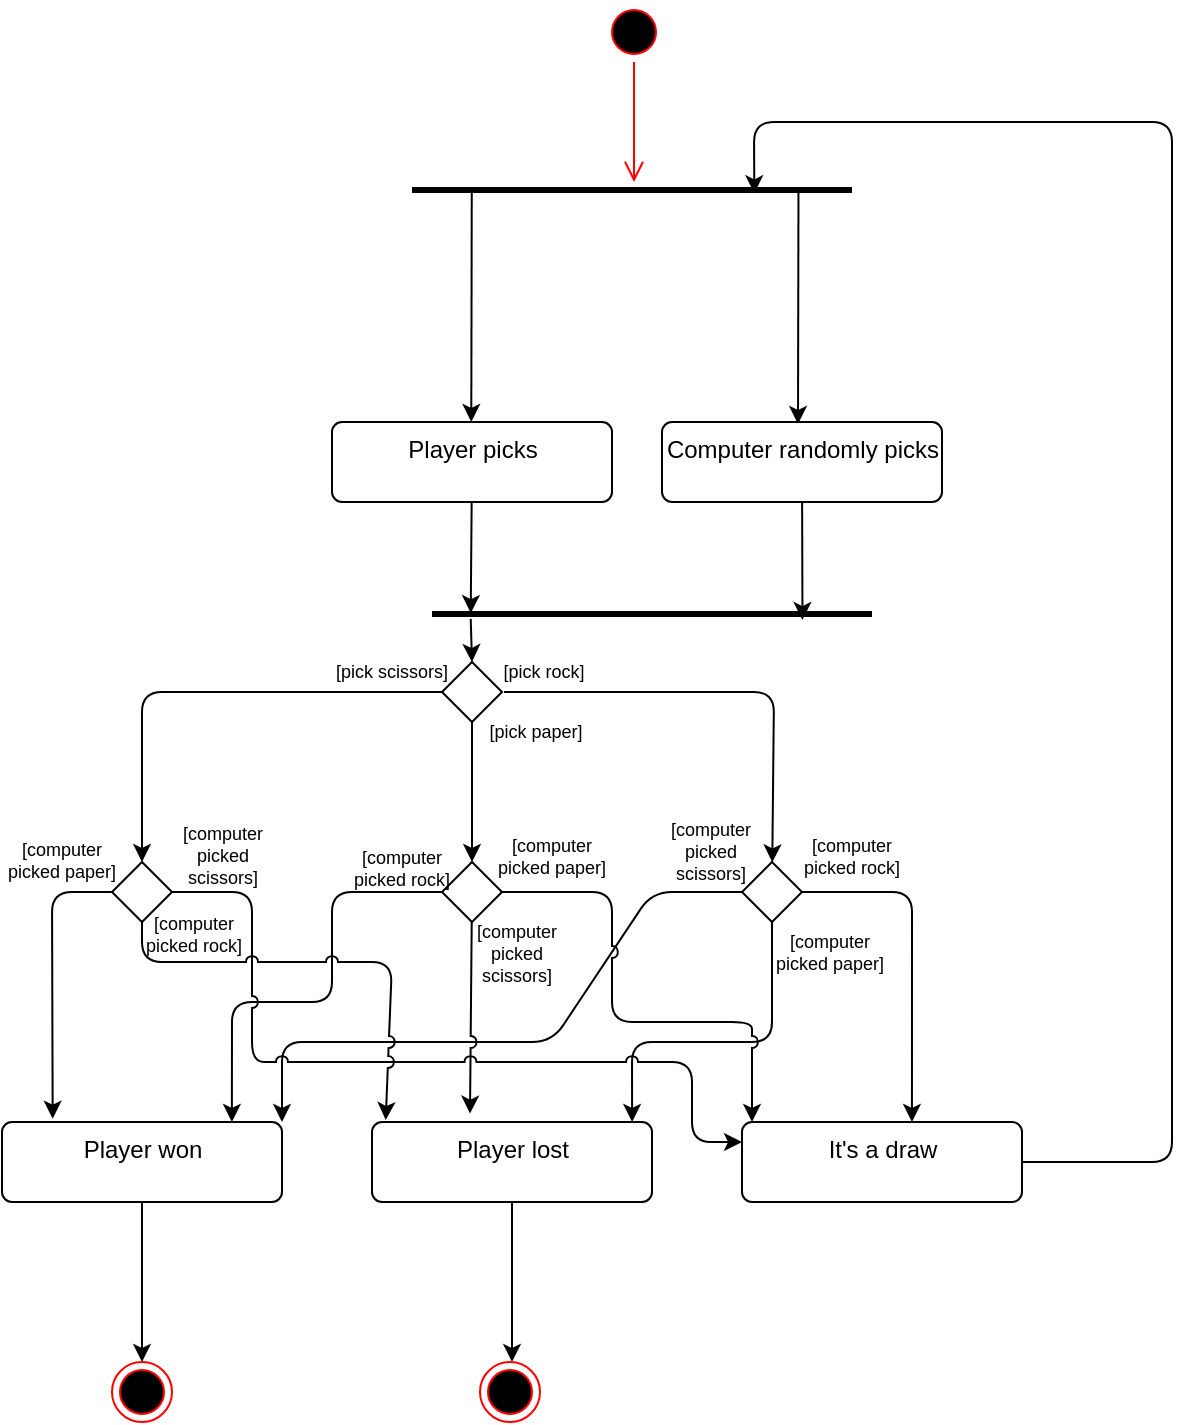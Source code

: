 <mxfile>
    <diagram id="McaMY8MhQumdVatuUqf4" name="Page-1">
        <mxGraphModel dx="911" dy="746" grid="1" gridSize="10" guides="1" tooltips="1" connect="1" arrows="1" fold="1" page="1" pageScale="1" pageWidth="850" pageHeight="1100" background="#ffffff" math="0" shadow="0">
            <root>
                <mxCell id="0"/>
                <mxCell id="1" parent="0"/>
                <mxCell id="2" value="" style="ellipse;html=1;shape=startState;fillColor=#000000;strokeColor=#ff0000;" parent="1" vertex="1">
                    <mxGeometry x="386" y="40" width="30" height="30" as="geometry"/>
                </mxCell>
                <mxCell id="3" value="" style="edgeStyle=orthogonalEdgeStyle;html=1;verticalAlign=bottom;endArrow=open;endSize=8;strokeColor=#ff0000;" parent="1" source="2" edge="1">
                    <mxGeometry relative="1" as="geometry">
                        <mxPoint x="401" y="130" as="targetPoint"/>
                    </mxGeometry>
                </mxCell>
                <mxCell id="6" style="edgeStyle=none;html=1;exitX=0.188;exitY=0.479;exitDx=0;exitDy=0;exitPerimeter=0;" parent="1" edge="1">
                    <mxGeometry relative="1" as="geometry">
                        <mxPoint x="319.64" y="250" as="targetPoint"/>
                        <mxPoint x="319.88" y="132.992" as="sourcePoint"/>
                    </mxGeometry>
                </mxCell>
                <mxCell id="4" value="" style="line;strokeWidth=3;fillColor=none;align=left;verticalAlign=middle;spacingTop=-1;spacingLeft=3;spacingRight=3;rotatable=0;labelPosition=right;points=[];portConstraint=eastwest;" parent="1" vertex="1">
                    <mxGeometry x="290" y="110" width="220" height="48" as="geometry"/>
                </mxCell>
                <mxCell id="7" style="edgeStyle=none;html=1;exitX=0.188;exitY=0.479;exitDx=0;exitDy=0;exitPerimeter=0;" parent="1" edge="1">
                    <mxGeometry relative="1" as="geometry">
                        <mxPoint x="483" y="251" as="targetPoint"/>
                        <mxPoint x="483.24" y="133.992" as="sourcePoint"/>
                    </mxGeometry>
                </mxCell>
                <mxCell id="20" style="edgeStyle=none;html=1;entryX=0.842;entryY=0.563;entryDx=0;entryDy=0;entryPerimeter=0;" edge="1" parent="1" source="9" target="19">
                    <mxGeometry relative="1" as="geometry"/>
                </mxCell>
                <mxCell id="9" value="Computer randomly picks" style="html=1;align=center;verticalAlign=top;rounded=1;absoluteArcSize=1;arcSize=10;dashed=0;" parent="1" vertex="1">
                    <mxGeometry x="415" y="250" width="140" height="40" as="geometry"/>
                </mxCell>
                <mxCell id="11" style="edgeStyle=none;html=1;entryX=0.5;entryY=0;entryDx=0;entryDy=0;" parent="1" source="10" edge="1" target="24">
                    <mxGeometry relative="1" as="geometry">
                        <mxPoint x="250" y="470" as="targetPoint"/>
                        <Array as="points">
                            <mxPoint x="155" y="385"/>
                        </Array>
                    </mxGeometry>
                </mxCell>
                <mxCell id="12" style="edgeStyle=none;html=1;" parent="1" edge="1" target="22">
                    <mxGeometry relative="1" as="geometry">
                        <mxPoint x="391" y="470" as="targetPoint"/>
                        <mxPoint x="336" y="385" as="sourcePoint"/>
                        <Array as="points">
                            <mxPoint x="471" y="385"/>
                        </Array>
                    </mxGeometry>
                </mxCell>
                <mxCell id="13" style="edgeStyle=none;html=1;" parent="1" source="10" edge="1">
                    <mxGeometry relative="1" as="geometry">
                        <mxPoint x="320" y="470" as="targetPoint"/>
                    </mxGeometry>
                </mxCell>
                <mxCell id="10" value="" style="rhombus;" parent="1" vertex="1">
                    <mxGeometry x="305" y="370" width="30" height="30" as="geometry"/>
                </mxCell>
                <mxCell id="14" value="[pick scissors]" style="text;html=1;strokeColor=none;fillColor=none;align=center;verticalAlign=middle;whiteSpace=wrap;rounded=0;fontSize=9;" parent="1" vertex="1">
                    <mxGeometry x="250" y="360" width="60" height="30" as="geometry"/>
                </mxCell>
                <mxCell id="15" value="[pick rock]" style="text;html=1;strokeColor=none;fillColor=none;align=center;verticalAlign=middle;whiteSpace=wrap;rounded=0;fontSize=9;" vertex="1" parent="1">
                    <mxGeometry x="326" y="360" width="60" height="30" as="geometry"/>
                </mxCell>
                <mxCell id="16" value="[pick paper]" style="text;html=1;strokeColor=none;fillColor=none;align=center;verticalAlign=middle;whiteSpace=wrap;rounded=0;fontSize=9;" vertex="1" parent="1">
                    <mxGeometry x="322" y="390" width="60" height="30" as="geometry"/>
                </mxCell>
                <mxCell id="21" style="edgeStyle=none;html=1;entryX=0.088;entryY=0.491;entryDx=0;entryDy=0;entryPerimeter=0;" edge="1" parent="1" source="18" target="19">
                    <mxGeometry relative="1" as="geometry"/>
                </mxCell>
                <mxCell id="18" value="Player picks" style="html=1;align=center;verticalAlign=top;rounded=1;absoluteArcSize=1;arcSize=10;dashed=0;" vertex="1" parent="1">
                    <mxGeometry x="250" y="250" width="140" height="40" as="geometry"/>
                </mxCell>
                <mxCell id="44" style="edgeStyle=none;html=1;exitX=0.088;exitY=0.551;exitDx=0;exitDy=0;exitPerimeter=0;entryX=0.5;entryY=0;entryDx=0;entryDy=0;" edge="1" parent="1" source="19" target="10">
                    <mxGeometry relative="1" as="geometry">
                        <mxPoint x="250" y="346.0" as="targetPoint"/>
                    </mxGeometry>
                </mxCell>
                <mxCell id="19" value="" style="line;strokeWidth=3;fillColor=none;align=left;verticalAlign=middle;spacingTop=-1;spacingLeft=3;spacingRight=3;rotatable=0;labelPosition=right;points=[];portConstraint=eastwest;" vertex="1" parent="1">
                    <mxGeometry x="300" y="322" width="220" height="48" as="geometry"/>
                </mxCell>
                <mxCell id="33" style="edgeStyle=none;html=1;entryX=0.607;entryY=0;entryDx=0;entryDy=0;entryPerimeter=0;" edge="1" parent="1" source="22" target="49">
                    <mxGeometry relative="1" as="geometry">
                        <mxPoint x="560" y="485" as="targetPoint"/>
                        <Array as="points">
                            <mxPoint x="540" y="485"/>
                        </Array>
                    </mxGeometry>
                </mxCell>
                <mxCell id="34" style="edgeStyle=none;html=1;entryX=1;entryY=0;entryDx=0;entryDy=0;" edge="1" parent="1" source="22" target="47">
                    <mxGeometry relative="1" as="geometry">
                        <mxPoint x="390" y="485" as="targetPoint"/>
                        <Array as="points">
                            <mxPoint x="410" y="485"/>
                            <mxPoint x="360" y="560"/>
                            <mxPoint x="225" y="560"/>
                        </Array>
                    </mxGeometry>
                </mxCell>
                <mxCell id="37" style="edgeStyle=none;html=1;entryX=0.929;entryY=0;entryDx=0;entryDy=0;entryPerimeter=0;" edge="1" parent="1" source="22" target="48">
                    <mxGeometry relative="1" as="geometry">
                        <mxPoint x="470" y="540" as="targetPoint"/>
                        <Array as="points">
                            <mxPoint x="470" y="560"/>
                            <mxPoint x="400" y="560"/>
                        </Array>
                    </mxGeometry>
                </mxCell>
                <mxCell id="22" value="" style="rhombus;whiteSpace=wrap;html=1;" vertex="1" parent="1">
                    <mxGeometry x="455" y="470" width="30" height="30" as="geometry"/>
                </mxCell>
                <mxCell id="26" style="edgeStyle=none;html=1;jumpStyle=arc;" edge="1" parent="1" source="23">
                    <mxGeometry relative="1" as="geometry">
                        <mxPoint x="460" y="600" as="targetPoint"/>
                        <Array as="points">
                            <mxPoint x="390" y="485"/>
                            <mxPoint x="390" y="550"/>
                            <mxPoint x="460" y="550"/>
                        </Array>
                    </mxGeometry>
                </mxCell>
                <mxCell id="32" style="edgeStyle=none;html=1;entryX=0.821;entryY=0;entryDx=0;entryDy=0;entryPerimeter=0;" edge="1" parent="1" source="23" target="47">
                    <mxGeometry relative="1" as="geometry">
                        <mxPoint x="220" y="485" as="targetPoint"/>
                        <Array as="points">
                            <mxPoint x="250" y="485"/>
                            <mxPoint x="250" y="540"/>
                            <mxPoint x="200" y="540"/>
                        </Array>
                    </mxGeometry>
                </mxCell>
                <mxCell id="38" style="edgeStyle=none;html=1;entryX=0.35;entryY=-0.105;entryDx=0;entryDy=0;entryPerimeter=0;jumpStyle=arc;" edge="1" parent="1" source="23" target="48">
                    <mxGeometry relative="1" as="geometry">
                        <mxPoint x="320" y="540" as="targetPoint"/>
                    </mxGeometry>
                </mxCell>
                <mxCell id="23" value="" style="rhombus;whiteSpace=wrap;html=1;" vertex="1" parent="1">
                    <mxGeometry x="305" y="470" width="30" height="30" as="geometry"/>
                </mxCell>
                <mxCell id="50" style="edgeStyle=none;jumpStyle=arc;html=1;entryX=0;entryY=0.25;entryDx=0;entryDy=0;" edge="1" parent="1" source="24" target="49">
                    <mxGeometry relative="1" as="geometry">
                        <mxPoint x="200" y="570" as="targetPoint"/>
                        <Array as="points">
                            <mxPoint x="210" y="485"/>
                            <mxPoint x="210" y="570"/>
                            <mxPoint x="430" y="570"/>
                            <mxPoint x="430" y="610"/>
                        </Array>
                    </mxGeometry>
                </mxCell>
                <mxCell id="51" style="edgeStyle=none;jumpStyle=arc;html=1;entryX=0.181;entryY=-0.041;entryDx=0;entryDy=0;entryPerimeter=0;" edge="1" parent="1" source="24" target="47">
                    <mxGeometry relative="1" as="geometry">
                        <mxPoint x="90" y="485" as="targetPoint"/>
                        <Array as="points">
                            <mxPoint x="110" y="485"/>
                        </Array>
                    </mxGeometry>
                </mxCell>
                <mxCell id="52" style="edgeStyle=none;jumpStyle=arc;html=1;entryX=0.049;entryY=-0.025;entryDx=0;entryDy=0;entryPerimeter=0;" edge="1" parent="1" source="24" target="48">
                    <mxGeometry relative="1" as="geometry">
                        <mxPoint x="300" y="520" as="targetPoint"/>
                        <Array as="points">
                            <mxPoint x="155" y="520"/>
                            <mxPoint x="280" y="520"/>
                        </Array>
                    </mxGeometry>
                </mxCell>
                <mxCell id="24" value="" style="rhombus;whiteSpace=wrap;html=1;" vertex="1" parent="1">
                    <mxGeometry x="140" y="470" width="30" height="30" as="geometry"/>
                </mxCell>
                <mxCell id="28" value="[computer picked paper]" style="text;html=1;strokeColor=none;fillColor=none;align=center;verticalAlign=middle;whiteSpace=wrap;rounded=0;fontSize=9;" vertex="1" parent="1">
                    <mxGeometry x="469" y="500" width="60" height="30" as="geometry"/>
                </mxCell>
                <mxCell id="40" value="[computer picked rock]" style="text;html=1;strokeColor=none;fillColor=none;align=center;verticalAlign=middle;whiteSpace=wrap;rounded=0;fontSize=9;" vertex="1" parent="1">
                    <mxGeometry x="480" y="452" width="60" height="30" as="geometry"/>
                </mxCell>
                <mxCell id="41" value="[computer picked scissors]" style="text;html=1;strokeColor=none;fillColor=none;align=center;verticalAlign=middle;whiteSpace=wrap;rounded=0;fontSize=9;" vertex="1" parent="1">
                    <mxGeometry x="410" y="450" width="59" height="30" as="geometry"/>
                </mxCell>
                <mxCell id="46" value="[computer picked scissors]" style="text;html=1;strokeColor=none;fillColor=none;align=center;verticalAlign=middle;whiteSpace=wrap;rounded=0;fontSize=9;" vertex="1" parent="1">
                    <mxGeometry x="313" y="501" width="59" height="30" as="geometry"/>
                </mxCell>
                <mxCell id="61" style="edgeStyle=none;jumpStyle=arc;html=1;fontSize=9;" edge="1" parent="1" source="47">
                    <mxGeometry relative="1" as="geometry">
                        <mxPoint x="155" y="720" as="targetPoint"/>
                    </mxGeometry>
                </mxCell>
                <mxCell id="47" value="Player won" style="html=1;align=center;verticalAlign=top;rounded=1;absoluteArcSize=1;arcSize=10;dashed=0;" vertex="1" parent="1">
                    <mxGeometry x="85" y="600" width="140" height="40" as="geometry"/>
                </mxCell>
                <mxCell id="60" style="edgeStyle=none;jumpStyle=arc;html=1;fontSize=9;" edge="1" parent="1" source="48">
                    <mxGeometry relative="1" as="geometry">
                        <mxPoint x="340" y="720" as="targetPoint"/>
                    </mxGeometry>
                </mxCell>
                <mxCell id="48" value="Player lost" style="html=1;align=center;verticalAlign=top;rounded=1;absoluteArcSize=1;arcSize=10;dashed=0;" vertex="1" parent="1">
                    <mxGeometry x="270" y="600" width="140" height="40" as="geometry"/>
                </mxCell>
                <mxCell id="58" style="edgeStyle=none;jumpStyle=arc;html=1;fontSize=9;entryX=0.778;entryY=0.534;entryDx=0;entryDy=0;entryPerimeter=0;" edge="1" parent="1" source="49" target="4">
                    <mxGeometry relative="1" as="geometry">
                        <mxPoint x="440" y="100" as="targetPoint"/>
                        <Array as="points">
                            <mxPoint x="670" y="620"/>
                            <mxPoint x="670" y="100"/>
                            <mxPoint x="461" y="100"/>
                        </Array>
                    </mxGeometry>
                </mxCell>
                <mxCell id="49" value="It's a draw" style="html=1;align=center;verticalAlign=top;rounded=1;absoluteArcSize=1;arcSize=10;dashed=0;" vertex="1" parent="1">
                    <mxGeometry x="455" y="600" width="140" height="40" as="geometry"/>
                </mxCell>
                <mxCell id="53" value="[computer picked rock]" style="text;html=1;strokeColor=none;fillColor=none;align=center;verticalAlign=middle;whiteSpace=wrap;rounded=0;fontSize=9;" vertex="1" parent="1">
                    <mxGeometry x="255" y="458" width="60" height="30" as="geometry"/>
                </mxCell>
                <mxCell id="54" value="[computer picked paper]" style="text;html=1;strokeColor=none;fillColor=none;align=center;verticalAlign=middle;whiteSpace=wrap;rounded=0;fontSize=9;" vertex="1" parent="1">
                    <mxGeometry x="330" y="452" width="60" height="30" as="geometry"/>
                </mxCell>
                <mxCell id="55" value="[computer picked scissors]" style="text;html=1;strokeColor=none;fillColor=none;align=center;verticalAlign=middle;whiteSpace=wrap;rounded=0;fontSize=9;" vertex="1" parent="1">
                    <mxGeometry x="166" y="452" width="59" height="30" as="geometry"/>
                </mxCell>
                <mxCell id="56" value="[computer picked rock]" style="text;html=1;strokeColor=none;fillColor=none;align=center;verticalAlign=middle;whiteSpace=wrap;rounded=0;fontSize=9;" vertex="1" parent="1">
                    <mxGeometry x="151" y="491" width="60" height="30" as="geometry"/>
                </mxCell>
                <mxCell id="57" value="[computer picked paper]" style="text;html=1;strokeColor=none;fillColor=none;align=center;verticalAlign=middle;whiteSpace=wrap;rounded=0;fontSize=9;" vertex="1" parent="1">
                    <mxGeometry x="85" y="454" width="60" height="30" as="geometry"/>
                </mxCell>
                <mxCell id="62" value="" style="ellipse;html=1;shape=endState;fillColor=#000000;strokeColor=#ff0000;fontSize=9;" vertex="1" parent="1">
                    <mxGeometry x="324" y="720" width="30" height="30" as="geometry"/>
                </mxCell>
                <mxCell id="63" value="" style="ellipse;html=1;shape=endState;fillColor=#000000;strokeColor=#ff0000;fontSize=9;" vertex="1" parent="1">
                    <mxGeometry x="140" y="720" width="30" height="30" as="geometry"/>
                </mxCell>
            </root>
        </mxGraphModel>
    </diagram>
</mxfile>